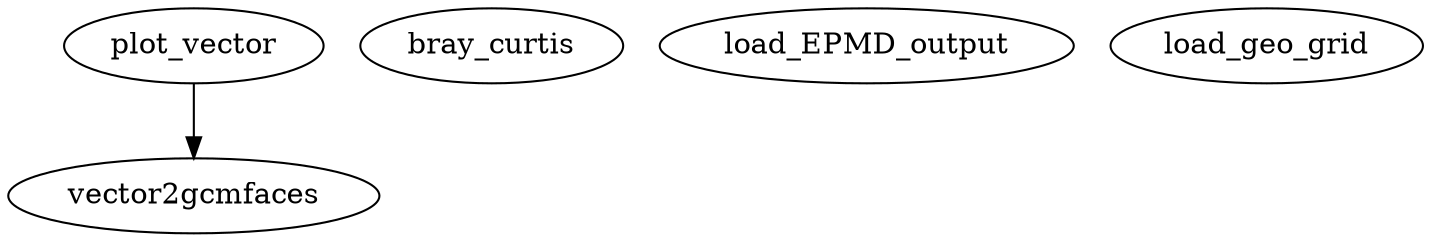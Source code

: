 /* Created by mdot for Matlab */
digraph m2html {
  plot_vector -> vector2gcmfaces;

  bray_curtis [URL="bray_curtis.html"];
  load_EPMD_output [URL="load_EPMD_output.html"];
  load_geo_grid [URL="load_geo_grid.html"];
  plot_vector [URL="plot_vector.html"];
  vector2gcmfaces [URL="vector2gcmfaces.html"];
}